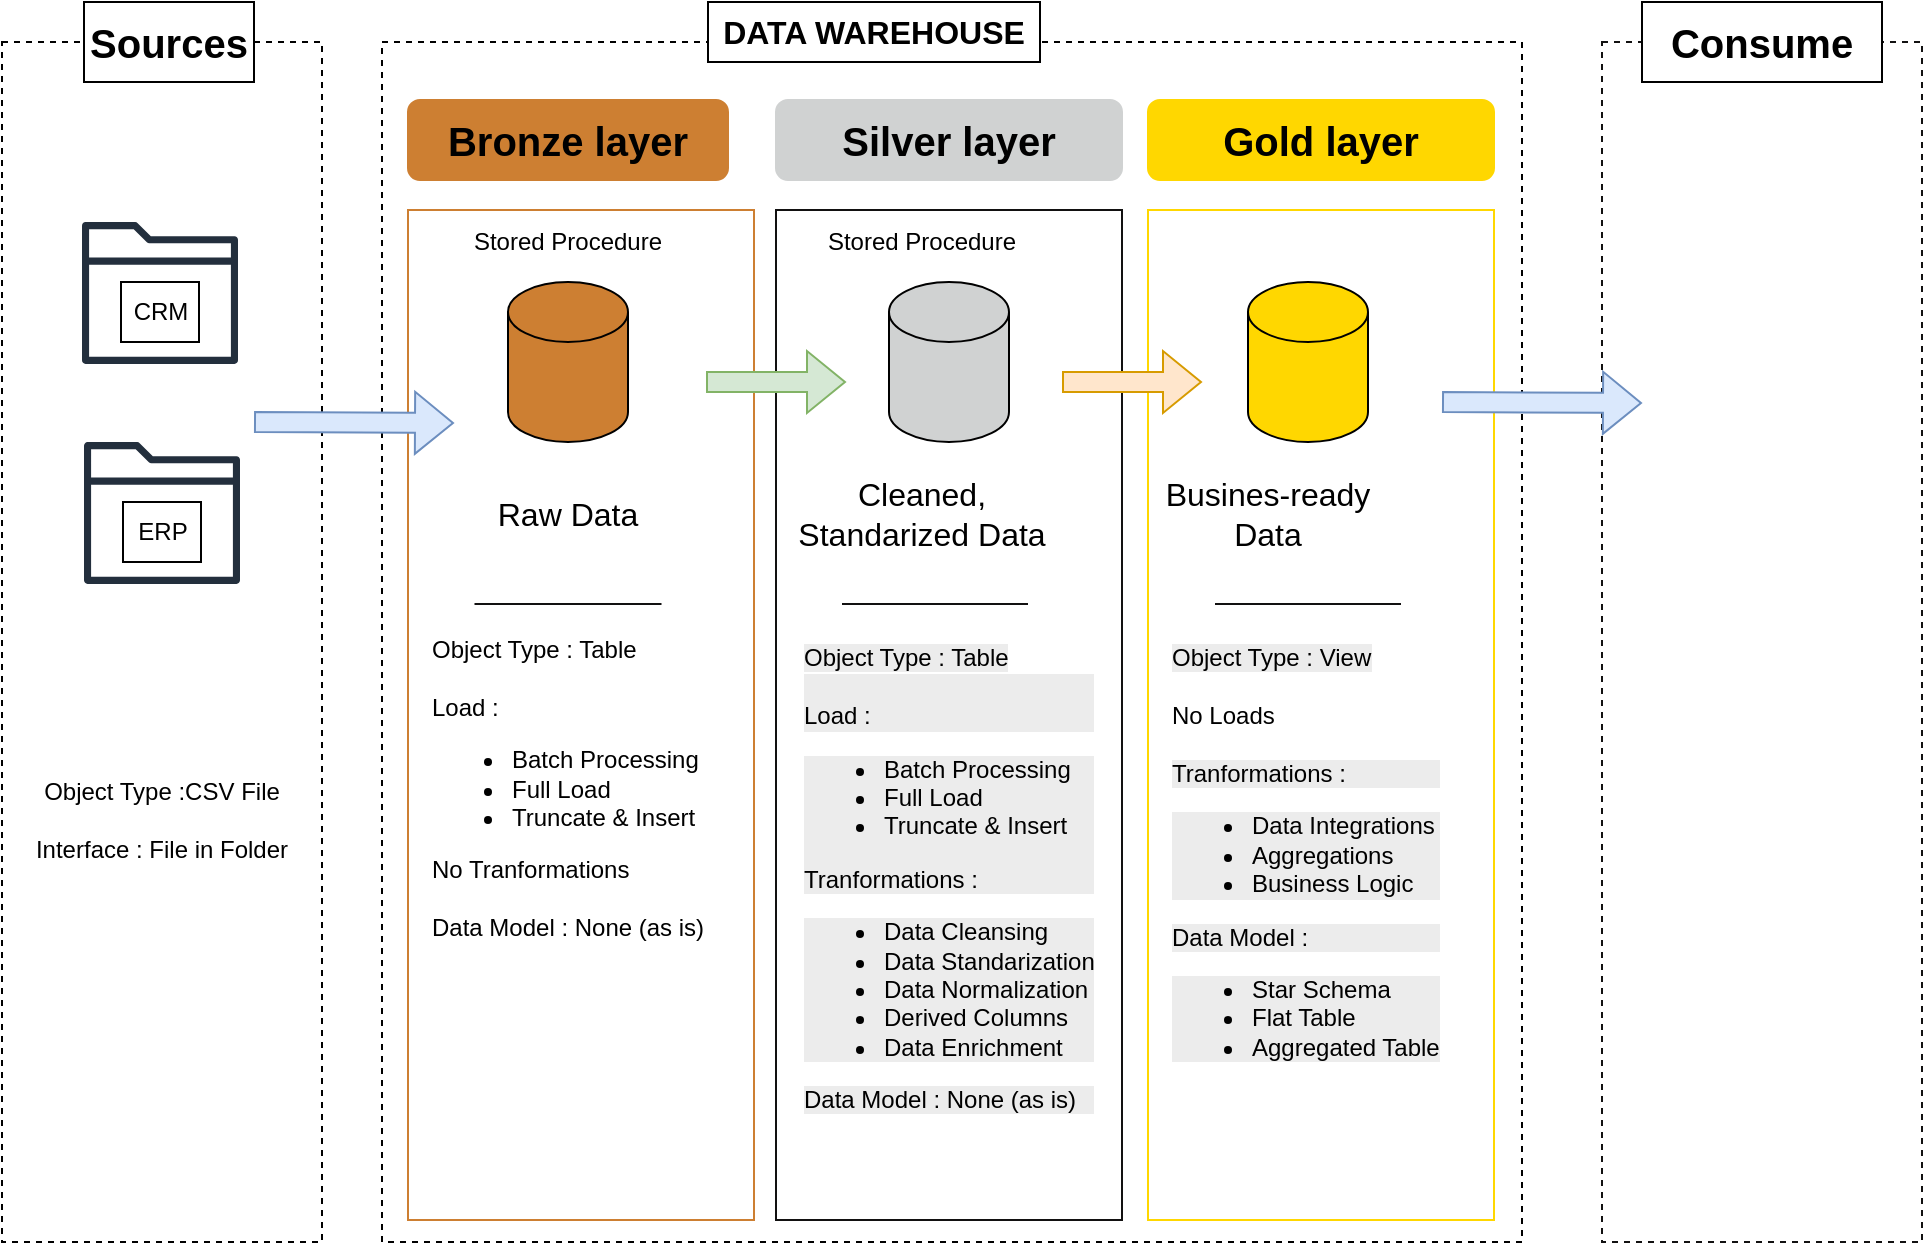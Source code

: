 <mxfile version="27.0.5">
  <diagram name="Page-1" id="4h6DWbnzkstQccK2UbB_">
    <mxGraphModel dx="946" dy="669" grid="1" gridSize="10" guides="1" tooltips="1" connect="1" arrows="1" fold="1" page="1" pageScale="1" pageWidth="827" pageHeight="1169" math="0" shadow="0">
      <root>
        <mxCell id="0" />
        <mxCell id="1" parent="0" />
        <mxCell id="P0m7e-8m3_vhinActqv_-14" value="" style="rounded=0;whiteSpace=wrap;html=1;dashed=1;strokeColor=light-dark(#000000,#EDEDED);" vertex="1" parent="1">
          <mxGeometry x="190" y="80" width="570" height="600" as="geometry" />
        </mxCell>
        <mxCell id="P0m7e-8m3_vhinActqv_-1" value="" style="rounded=0;whiteSpace=wrap;html=1;dashed=1;" vertex="1" parent="1">
          <mxGeometry y="80" width="160" height="600" as="geometry" />
        </mxCell>
        <mxCell id="P0m7e-8m3_vhinActqv_-2" value="&lt;font style=&quot;font-size: 20px;&quot;&gt;&lt;b&gt;Sources&lt;/b&gt;&lt;/font&gt;" style="rounded=0;whiteSpace=wrap;html=1;" vertex="1" parent="1">
          <mxGeometry x="41" y="60" width="85" height="40" as="geometry" />
        </mxCell>
        <mxCell id="P0m7e-8m3_vhinActqv_-3" value="" style="sketch=0;outlineConnect=0;fontColor=#232F3E;gradientColor=none;fillColor=#232F3D;strokeColor=none;dashed=0;verticalLabelPosition=bottom;verticalAlign=top;align=center;html=1;fontSize=12;fontStyle=0;aspect=fixed;pointerEvents=1;shape=mxgraph.aws4.folder;" vertex="1" parent="1">
          <mxGeometry x="40" y="170" width="78" height="71" as="geometry" />
        </mxCell>
        <mxCell id="P0m7e-8m3_vhinActqv_-4" value="CRM" style="rounded=0;whiteSpace=wrap;html=1;" vertex="1" parent="1">
          <mxGeometry x="59.5" y="200" width="39" height="30" as="geometry" />
        </mxCell>
        <mxCell id="P0m7e-8m3_vhinActqv_-5" value="" style="sketch=0;outlineConnect=0;fontColor=#232F3E;gradientColor=none;fillColor=#232F3D;strokeColor=none;dashed=0;verticalLabelPosition=bottom;verticalAlign=top;align=center;html=1;fontSize=12;fontStyle=0;aspect=fixed;pointerEvents=1;shape=mxgraph.aws4.folder;" vertex="1" parent="1">
          <mxGeometry x="41" y="280" width="78" height="71" as="geometry" />
        </mxCell>
        <mxCell id="P0m7e-8m3_vhinActqv_-6" value="ERP" style="rounded=0;whiteSpace=wrap;html=1;" vertex="1" parent="1">
          <mxGeometry x="60.5" y="310" width="39" height="30" as="geometry" />
        </mxCell>
        <mxCell id="P0m7e-8m3_vhinActqv_-7" value="" style="rounded=0;whiteSpace=wrap;html=1;strokeColor=light-dark(#CD7F32,#CD7F32);fillStyle=hatch;fillColor=none;" vertex="1" parent="1">
          <mxGeometry x="203" y="164" width="173" height="505" as="geometry" />
        </mxCell>
        <mxCell id="P0m7e-8m3_vhinActqv_-8" value="&lt;font style=&quot;font-size: 20px;&quot;&gt;&lt;b&gt;Bronze layer&lt;/b&gt;&lt;/font&gt;" style="rounded=1;whiteSpace=wrap;html=1;strokeColor=light-dark(#CD7F32,#CD7F32);fillColor=light-dark(#cd7f32, #ededed);" vertex="1" parent="1">
          <mxGeometry x="203" y="109" width="160" height="40" as="geometry" />
        </mxCell>
        <mxCell id="P0m7e-8m3_vhinActqv_-10" value="" style="rounded=0;whiteSpace=wrap;html=1;strokeColor=light-dark(#121111, #ededed);fillStyle=hatch;fillColor=none;" vertex="1" parent="1">
          <mxGeometry x="387" y="164" width="173" height="505" as="geometry" />
        </mxCell>
        <mxCell id="P0m7e-8m3_vhinActqv_-11" value="&lt;font style=&quot;font-size: 20px;&quot;&gt;&lt;b&gt;Silver la&lt;/b&gt;&lt;/font&gt;&lt;b style=&quot;font-size: 20px; background-color: transparent; color: light-dark(rgb(0, 0, 0), rgb(255, 255, 255));&quot;&gt;yer&lt;/b&gt;" style="rounded=1;whiteSpace=wrap;html=1;strokeColor=light-dark(#D0D2D2,#D0D2D2);fillColor=light-dark(#D0D2D2,#D0D2D2);" vertex="1" parent="1">
          <mxGeometry x="387" y="109" width="173" height="40" as="geometry" />
        </mxCell>
        <mxCell id="P0m7e-8m3_vhinActqv_-12" value="" style="rounded=0;whiteSpace=wrap;html=1;strokeColor=light-dark(#FFD700,#FFD700);fillStyle=hatch;gradientColor=none;fillColor=none;" vertex="1" parent="1">
          <mxGeometry x="573" y="164" width="173" height="505" as="geometry" />
        </mxCell>
        <mxCell id="P0m7e-8m3_vhinActqv_-13" value="&lt;font style=&quot;font-size: 20px;&quot;&gt;&lt;b&gt;Gold layer&lt;/b&gt;&lt;/font&gt;" style="rounded=1;whiteSpace=wrap;html=1;strokeColor=light-dark(#FFD700,#FFD700);fillColor=light-dark(#FFD700,#FFD700);" vertex="1" parent="1">
          <mxGeometry x="573" y="109" width="173" height="40" as="geometry" />
        </mxCell>
        <mxCell id="P0m7e-8m3_vhinActqv_-15" value="&lt;b&gt;&lt;font style=&quot;font-size: 16px;&quot;&gt;DATA WAREHOUSE&lt;/font&gt;&lt;/b&gt;" style="rounded=0;whiteSpace=wrap;html=1;" vertex="1" parent="1">
          <mxGeometry x="353" y="60" width="166" height="30" as="geometry" />
        </mxCell>
        <mxCell id="P0m7e-8m3_vhinActqv_-21" value="" style="shape=cylinder3;whiteSpace=wrap;html=1;boundedLbl=1;backgroundOutline=1;size=15;gradientColor=none;fillColor=light-dark(#CD7F32,#CD7F32);" vertex="1" parent="1">
          <mxGeometry x="253" y="200" width="60" height="80" as="geometry" />
        </mxCell>
        <mxCell id="P0m7e-8m3_vhinActqv_-22" value="" style="shape=cylinder3;whiteSpace=wrap;html=1;boundedLbl=1;backgroundOutline=1;size=15;gradientColor=none;fillColor=light-dark(#d0d2d2, #CD7F32);" vertex="1" parent="1">
          <mxGeometry x="443.5" y="200" width="60" height="80" as="geometry" />
        </mxCell>
        <mxCell id="P0m7e-8m3_vhinActqv_-23" value="" style="shape=cylinder3;whiteSpace=wrap;html=1;boundedLbl=1;backgroundOutline=1;size=15;gradientColor=none;fillColor=light-dark(#ffd700, #CD7F32);" vertex="1" parent="1">
          <mxGeometry x="623" y="200" width="60" height="80" as="geometry" />
        </mxCell>
        <mxCell id="P0m7e-8m3_vhinActqv_-24" value="&lt;font style=&quot;font-size: 16px;&quot;&gt;Raw Data&lt;/font&gt;" style="rounded=0;whiteSpace=wrap;html=1;fillColor=none;strokeColor=none;" vertex="1" parent="1">
          <mxGeometry x="243" y="298" width="80" height="35" as="geometry" />
        </mxCell>
        <mxCell id="P0m7e-8m3_vhinActqv_-25" value="&lt;font style=&quot;font-size: 16px;&quot;&gt;Cleaned, Standarized Data&lt;/font&gt;" style="rounded=0;whiteSpace=wrap;html=1;fillColor=none;strokeColor=none;" vertex="1" parent="1">
          <mxGeometry x="390" y="298" width="140" height="35" as="geometry" />
        </mxCell>
        <mxCell id="P0m7e-8m3_vhinActqv_-26" value="&lt;font style=&quot;font-size: 16px;&quot;&gt;Busines-ready Data&lt;/font&gt;" style="rounded=0;whiteSpace=wrap;html=1;fillColor=none;strokeColor=none;" vertex="1" parent="1">
          <mxGeometry x="563" y="298" width="140" height="35" as="geometry" />
        </mxCell>
        <mxCell id="P0m7e-8m3_vhinActqv_-27" value="" style="endArrow=none;html=1;rounded=0;strokeColor=light-dark(#121111, #ededed);" edge="1" parent="1">
          <mxGeometry relative="1" as="geometry">
            <mxPoint x="236.25" y="361" as="sourcePoint" />
            <mxPoint x="329.75" y="361" as="targetPoint" />
          </mxGeometry>
        </mxCell>
        <mxCell id="P0m7e-8m3_vhinActqv_-30" value="" style="rounded=0;whiteSpace=wrap;html=1;dashed=1;strokeColor=light-dark(#121111, #ededed);" vertex="1" parent="1">
          <mxGeometry x="800" y="80" width="160" height="600" as="geometry" />
        </mxCell>
        <mxCell id="P0m7e-8m3_vhinActqv_-31" value="&lt;font style=&quot;font-size: 20px;&quot;&gt;&lt;b&gt;Consume&lt;/b&gt;&lt;/font&gt;" style="rounded=0;whiteSpace=wrap;html=1;" vertex="1" parent="1">
          <mxGeometry x="820" y="60" width="120" height="40" as="geometry" />
        </mxCell>
        <mxCell id="P0m7e-8m3_vhinActqv_-37" value="" style="endArrow=none;html=1;rounded=0;strokeColor=light-dark(#121111, #D0D2D2);" edge="1" parent="1">
          <mxGeometry relative="1" as="geometry">
            <mxPoint x="420" y="361" as="sourcePoint" />
            <mxPoint x="513" y="361" as="targetPoint" />
          </mxGeometry>
        </mxCell>
        <mxCell id="P0m7e-8m3_vhinActqv_-38" value="" style="endArrow=none;html=1;rounded=0;strokeColor=light-dark(#121111, #ededed);" edge="1" parent="1">
          <mxGeometry relative="1" as="geometry">
            <mxPoint x="606.5" y="361" as="sourcePoint" />
            <mxPoint x="699.5" y="361" as="targetPoint" />
          </mxGeometry>
        </mxCell>
        <mxCell id="P0m7e-8m3_vhinActqv_-40" value="&lt;br&gt;&lt;span style=&quot;color: rgb(0, 0, 0); font-family: Helvetica; font-size: 12px; font-style: normal; font-variant-ligatures: normal; font-variant-caps: normal; font-weight: 400; letter-spacing: normal; orphans: 2; text-indent: 0px; text-transform: none; widows: 2; word-spacing: 0px; -webkit-text-stroke-width: 0px; white-space: normal; background-color: rgb(236, 236, 236); text-decoration-thickness: initial; text-decoration-style: initial; text-decoration-color: initial; float: none; display: inline !important;&quot;&gt;Object Type : Table&lt;/span&gt;&lt;div style=&quot;forced-color-adjust: none; color: rgb(0, 0, 0); font-family: Helvetica; font-size: 12px; font-style: normal; font-variant-ligatures: normal; font-variant-caps: normal; font-weight: 400; letter-spacing: normal; orphans: 2; text-indent: 0px; text-transform: none; widows: 2; word-spacing: 0px; -webkit-text-stroke-width: 0px; white-space: normal; background-color: rgb(236, 236, 236); text-decoration-thickness: initial; text-decoration-style: initial; text-decoration-color: initial;&quot;&gt;&lt;br style=&quot;forced-color-adjust: none;&quot;&gt;&lt;div style=&quot;forced-color-adjust: none;&quot;&gt;Load :&lt;/div&gt;&lt;/div&gt;&lt;div style=&quot;forced-color-adjust: none; color: rgb(0, 0, 0); font-family: Helvetica; font-size: 12px; font-style: normal; font-variant-ligatures: normal; font-variant-caps: normal; font-weight: 400; letter-spacing: normal; orphans: 2; text-indent: 0px; text-transform: none; widows: 2; word-spacing: 0px; -webkit-text-stroke-width: 0px; white-space: normal; background-color: rgb(236, 236, 236); text-decoration-thickness: initial; text-decoration-style: initial; text-decoration-color: initial;&quot;&gt;&lt;ul style=&quot;forced-color-adjust: none;&quot;&gt;&lt;li style=&quot;forced-color-adjust: none;&quot;&gt;Batch Processing&lt;/li&gt;&lt;li style=&quot;forced-color-adjust: none;&quot;&gt;Full Load&lt;/li&gt;&lt;li style=&quot;forced-color-adjust: none;&quot;&gt;Truncate &amp;amp; Insert&lt;/li&gt;&lt;/ul&gt;Tranformations :&amp;nbsp;&lt;/div&gt;&lt;div style=&quot;forced-color-adjust: none; color: rgb(0, 0, 0); font-family: Helvetica; font-size: 12px; font-style: normal; font-variant-ligatures: normal; font-variant-caps: normal; font-weight: 400; letter-spacing: normal; orphans: 2; text-indent: 0px; text-transform: none; widows: 2; word-spacing: 0px; -webkit-text-stroke-width: 0px; white-space: normal; background-color: rgb(236, 236, 236); text-decoration-thickness: initial; text-decoration-style: initial; text-decoration-color: initial;&quot;&gt;&lt;ul&gt;&lt;li&gt;Data Cleansing&lt;/li&gt;&lt;li&gt;Data Standarization&lt;/li&gt;&lt;li&gt;Data Normalization&lt;/li&gt;&lt;li&gt;Derived Columns&lt;/li&gt;&lt;li&gt;Data Enrichment&lt;/li&gt;&lt;/ul&gt;&lt;/div&gt;&lt;div style=&quot;forced-color-adjust: none; color: rgb(0, 0, 0); font-family: Helvetica; font-size: 12px; font-style: normal; font-variant-ligatures: normal; font-variant-caps: normal; font-weight: 400; letter-spacing: normal; orphans: 2; text-indent: 0px; text-transform: none; widows: 2; word-spacing: 0px; -webkit-text-stroke-width: 0px; white-space: normal; background-color: rgb(236, 236, 236); text-decoration-thickness: initial; text-decoration-style: initial; text-decoration-color: initial;&quot;&gt;Data Model : None (as is)&lt;/div&gt;&lt;div&gt;&lt;br&gt;&lt;/div&gt;" style="rounded=0;whiteSpace=wrap;html=1;fillColor=none;strokeColor=none;align=left;verticalAlign=top;" vertex="1" parent="1">
          <mxGeometry x="398.5" y="360" width="153" height="280" as="geometry" />
        </mxCell>
        <mxCell id="P0m7e-8m3_vhinActqv_-41" value="&lt;br&gt;&lt;span style=&quot;float: none; color: rgb(0, 0, 0); background-color: rgb(236, 236, 236); display: inline !important;&quot;&gt;Object Type : View&lt;/span&gt;&lt;div&gt;&lt;div style=&quot;&quot;&gt;&lt;br&gt;&lt;/div&gt;&lt;div style=&quot;&quot;&gt;No Loads&lt;/div&gt;&lt;div style=&quot;&quot;&gt;&lt;br&gt;&lt;/div&gt;&lt;div style=&quot;color: rgb(0, 0, 0); background-color: rgb(236, 236, 236);&quot;&gt;Tranformations :&amp;nbsp;&lt;/div&gt;&lt;div style=&quot;color: rgb(0, 0, 0); background-color: rgb(236, 236, 236);&quot;&gt;&lt;ul&gt;&lt;li&gt;Data Integrations&lt;/li&gt;&lt;li&gt;Aggregations&lt;/li&gt;&lt;li&gt;Business Logic&lt;/li&gt;&lt;/ul&gt;&lt;/div&gt;&lt;div style=&quot;color: rgb(0, 0, 0); background-color: rgb(236, 236, 236);&quot;&gt;Data Model :&amp;nbsp;&lt;/div&gt;&lt;/div&gt;&lt;div style=&quot;color: rgb(0, 0, 0); background-color: rgb(236, 236, 236);&quot;&gt;&lt;ul&gt;&lt;li&gt;Star Schema&lt;/li&gt;&lt;li&gt;Flat Table&lt;/li&gt;&lt;li&gt;Aggregated Table&lt;/li&gt;&lt;/ul&gt;&lt;/div&gt;" style="rounded=0;whiteSpace=wrap;html=1;fillColor=none;strokeColor=none;align=left;verticalAlign=top;" vertex="1" parent="1">
          <mxGeometry x="583" y="360" width="153" height="270" as="geometry" />
        </mxCell>
        <mxCell id="P0m7e-8m3_vhinActqv_-42" value="Object Type : Table&lt;div&gt;&lt;br&gt;&lt;div&gt;Load :&lt;/div&gt;&lt;/div&gt;&lt;div&gt;&lt;ul&gt;&lt;li&gt;Batch Processing&lt;/li&gt;&lt;li&gt;Full Load&lt;/li&gt;&lt;li&gt;Truncate &amp;amp; Insert&lt;/li&gt;&lt;/ul&gt;No Tranformations&lt;/div&gt;&lt;div&gt;&lt;br&gt;&lt;/div&gt;&lt;div&gt;Data Model : None (as is)&lt;/div&gt;" style="rounded=0;whiteSpace=wrap;html=1;fillColor=none;strokeColor=none;align=left;verticalAlign=top;" vertex="1" parent="1">
          <mxGeometry x="213" y="370" width="153" height="180" as="geometry" />
        </mxCell>
        <mxCell id="P0m7e-8m3_vhinActqv_-44" value="Stored Procedure" style="rounded=0;whiteSpace=wrap;html=1;fillColor=none;strokeColor=none;" vertex="1" parent="1">
          <mxGeometry x="228" y="170" width="110" height="20" as="geometry" />
        </mxCell>
        <mxCell id="P0m7e-8m3_vhinActqv_-45" value="Stored Procedure" style="rounded=0;whiteSpace=wrap;html=1;fillColor=none;strokeColor=none;" vertex="1" parent="1">
          <mxGeometry x="405" y="170" width="110" height="20" as="geometry" />
        </mxCell>
        <mxCell id="P0m7e-8m3_vhinActqv_-47" value="" style="shape=flexArrow;endArrow=classic;html=1;rounded=0;entryX=0.25;entryY=0.499;entryDx=0;entryDy=0;entryPerimeter=0;fillColor=#dae8fc;strokeColor=#6c8ebf;" edge="1" parent="1">
          <mxGeometry width="50" height="50" relative="1" as="geometry">
            <mxPoint x="126" y="270" as="sourcePoint" />
            <mxPoint x="226" y="270.5" as="targetPoint" />
          </mxGeometry>
        </mxCell>
        <mxCell id="P0m7e-8m3_vhinActqv_-48" value="Object Type :CSV File&lt;div&gt;&lt;br&gt;&lt;/div&gt;&lt;div&gt;Interface : File in Folder&lt;/div&gt;" style="rounded=0;whiteSpace=wrap;html=1;fillColor=none;strokeColor=none;" vertex="1" parent="1">
          <mxGeometry x="10" y="379" width="140" height="180" as="geometry" />
        </mxCell>
        <mxCell id="P0m7e-8m3_vhinActqv_-34" value="" style="shape=flexArrow;endArrow=classic;html=1;rounded=0;fillColor=#d5e8d4;strokeColor=#82b366;" edge="1" parent="1">
          <mxGeometry width="50" height="50" relative="1" as="geometry">
            <mxPoint x="352" y="250" as="sourcePoint" />
            <mxPoint x="422" y="250" as="targetPoint" />
          </mxGeometry>
        </mxCell>
        <mxCell id="P0m7e-8m3_vhinActqv_-35" value="" style="shape=flexArrow;endArrow=classic;html=1;rounded=0;fillColor=#ffe6cc;strokeColor=#d79b00;" edge="1" parent="1">
          <mxGeometry width="50" height="50" relative="1" as="geometry">
            <mxPoint x="530" y="250" as="sourcePoint" />
            <mxPoint x="600" y="250" as="targetPoint" />
          </mxGeometry>
        </mxCell>
        <mxCell id="P0m7e-8m3_vhinActqv_-54" value="" style="shape=flexArrow;endArrow=classic;html=1;rounded=0;entryX=0.25;entryY=0.499;entryDx=0;entryDy=0;entryPerimeter=0;fillColor=#dae8fc;strokeColor=#6c8ebf;" edge="1" parent="1">
          <mxGeometry width="50" height="50" relative="1" as="geometry">
            <mxPoint x="720" y="260" as="sourcePoint" />
            <mxPoint x="820" y="260.5" as="targetPoint" />
          </mxGeometry>
        </mxCell>
      </root>
    </mxGraphModel>
  </diagram>
</mxfile>
